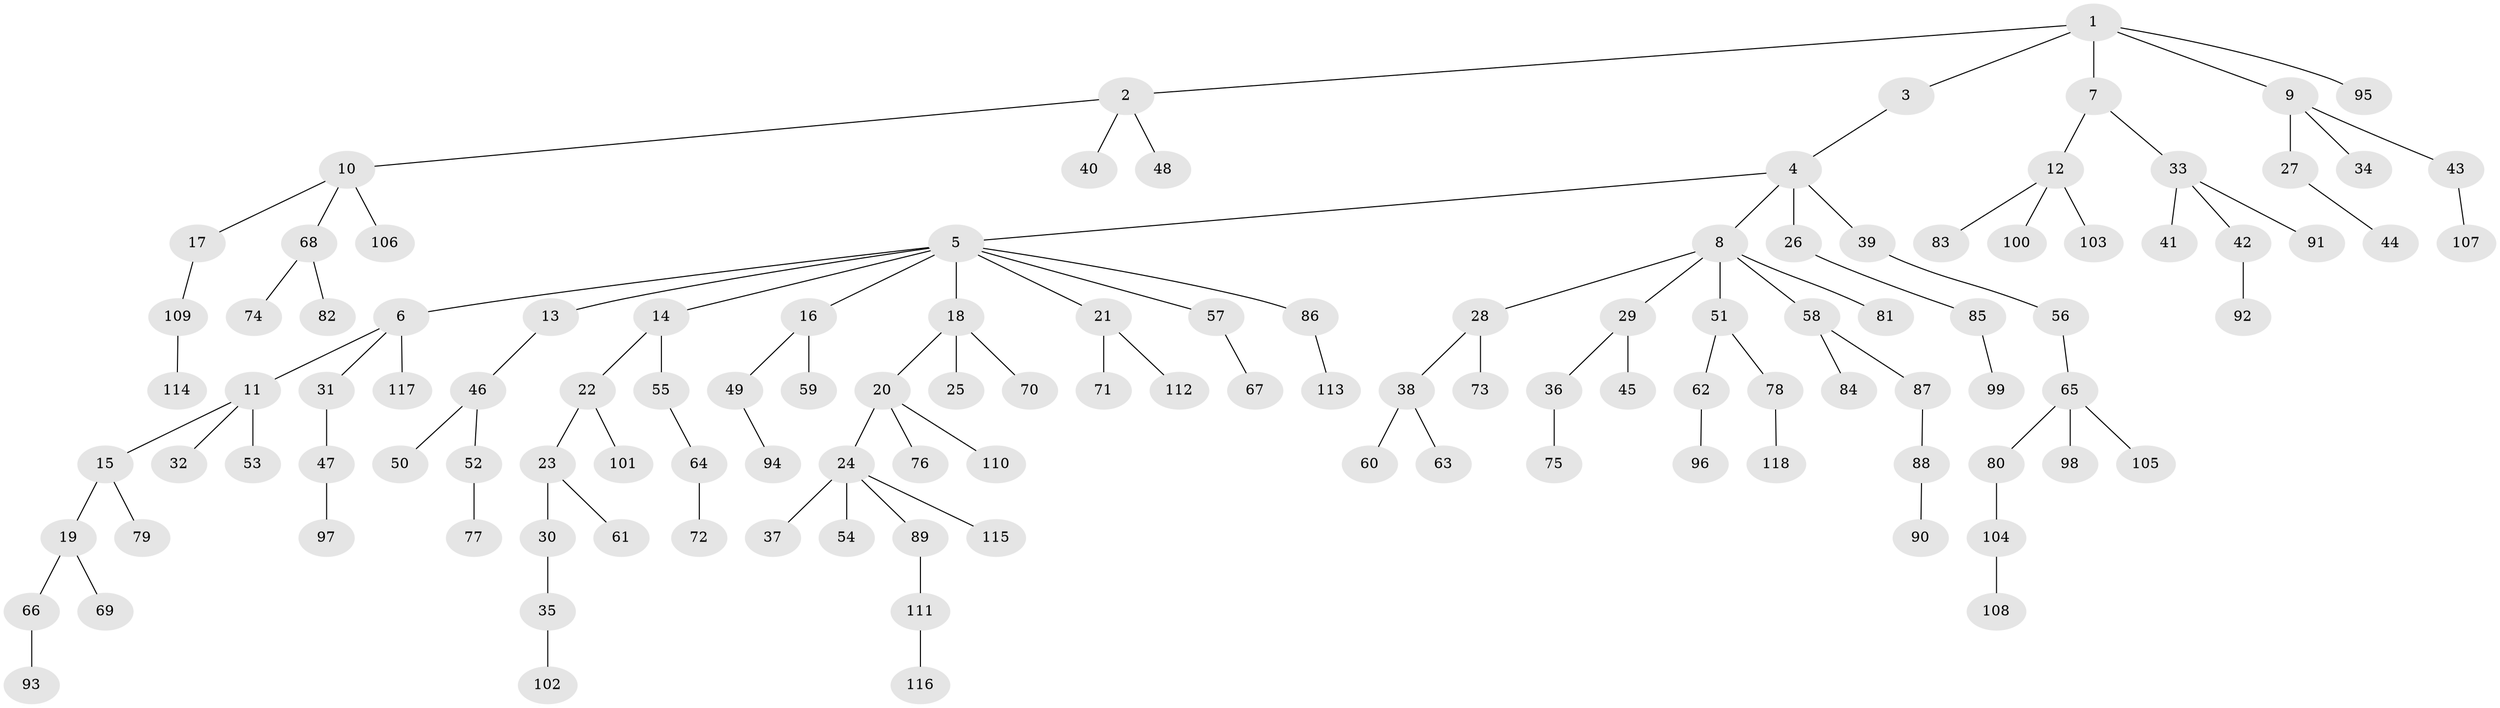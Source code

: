 // coarse degree distribution, {5: 0.036585365853658534, 2: 0.32926829268292684, 1: 0.573170731707317, 20: 0.012195121951219513, 4: 0.024390243902439025, 6: 0.012195121951219513, 12: 0.012195121951219513}
// Generated by graph-tools (version 1.1) at 2025/56/03/04/25 21:56:34]
// undirected, 118 vertices, 117 edges
graph export_dot {
graph [start="1"]
  node [color=gray90,style=filled];
  1;
  2;
  3;
  4;
  5;
  6;
  7;
  8;
  9;
  10;
  11;
  12;
  13;
  14;
  15;
  16;
  17;
  18;
  19;
  20;
  21;
  22;
  23;
  24;
  25;
  26;
  27;
  28;
  29;
  30;
  31;
  32;
  33;
  34;
  35;
  36;
  37;
  38;
  39;
  40;
  41;
  42;
  43;
  44;
  45;
  46;
  47;
  48;
  49;
  50;
  51;
  52;
  53;
  54;
  55;
  56;
  57;
  58;
  59;
  60;
  61;
  62;
  63;
  64;
  65;
  66;
  67;
  68;
  69;
  70;
  71;
  72;
  73;
  74;
  75;
  76;
  77;
  78;
  79;
  80;
  81;
  82;
  83;
  84;
  85;
  86;
  87;
  88;
  89;
  90;
  91;
  92;
  93;
  94;
  95;
  96;
  97;
  98;
  99;
  100;
  101;
  102;
  103;
  104;
  105;
  106;
  107;
  108;
  109;
  110;
  111;
  112;
  113;
  114;
  115;
  116;
  117;
  118;
  1 -- 2;
  1 -- 3;
  1 -- 7;
  1 -- 9;
  1 -- 95;
  2 -- 10;
  2 -- 40;
  2 -- 48;
  3 -- 4;
  4 -- 5;
  4 -- 8;
  4 -- 26;
  4 -- 39;
  5 -- 6;
  5 -- 13;
  5 -- 14;
  5 -- 16;
  5 -- 18;
  5 -- 21;
  5 -- 57;
  5 -- 86;
  6 -- 11;
  6 -- 31;
  6 -- 117;
  7 -- 12;
  7 -- 33;
  8 -- 28;
  8 -- 29;
  8 -- 51;
  8 -- 58;
  8 -- 81;
  9 -- 27;
  9 -- 34;
  9 -- 43;
  10 -- 17;
  10 -- 68;
  10 -- 106;
  11 -- 15;
  11 -- 32;
  11 -- 53;
  12 -- 83;
  12 -- 100;
  12 -- 103;
  13 -- 46;
  14 -- 22;
  14 -- 55;
  15 -- 19;
  15 -- 79;
  16 -- 49;
  16 -- 59;
  17 -- 109;
  18 -- 20;
  18 -- 25;
  18 -- 70;
  19 -- 66;
  19 -- 69;
  20 -- 24;
  20 -- 76;
  20 -- 110;
  21 -- 71;
  21 -- 112;
  22 -- 23;
  22 -- 101;
  23 -- 30;
  23 -- 61;
  24 -- 37;
  24 -- 54;
  24 -- 89;
  24 -- 115;
  26 -- 85;
  27 -- 44;
  28 -- 38;
  28 -- 73;
  29 -- 36;
  29 -- 45;
  30 -- 35;
  31 -- 47;
  33 -- 41;
  33 -- 42;
  33 -- 91;
  35 -- 102;
  36 -- 75;
  38 -- 60;
  38 -- 63;
  39 -- 56;
  42 -- 92;
  43 -- 107;
  46 -- 50;
  46 -- 52;
  47 -- 97;
  49 -- 94;
  51 -- 62;
  51 -- 78;
  52 -- 77;
  55 -- 64;
  56 -- 65;
  57 -- 67;
  58 -- 84;
  58 -- 87;
  62 -- 96;
  64 -- 72;
  65 -- 80;
  65 -- 98;
  65 -- 105;
  66 -- 93;
  68 -- 74;
  68 -- 82;
  78 -- 118;
  80 -- 104;
  85 -- 99;
  86 -- 113;
  87 -- 88;
  88 -- 90;
  89 -- 111;
  104 -- 108;
  109 -- 114;
  111 -- 116;
}
